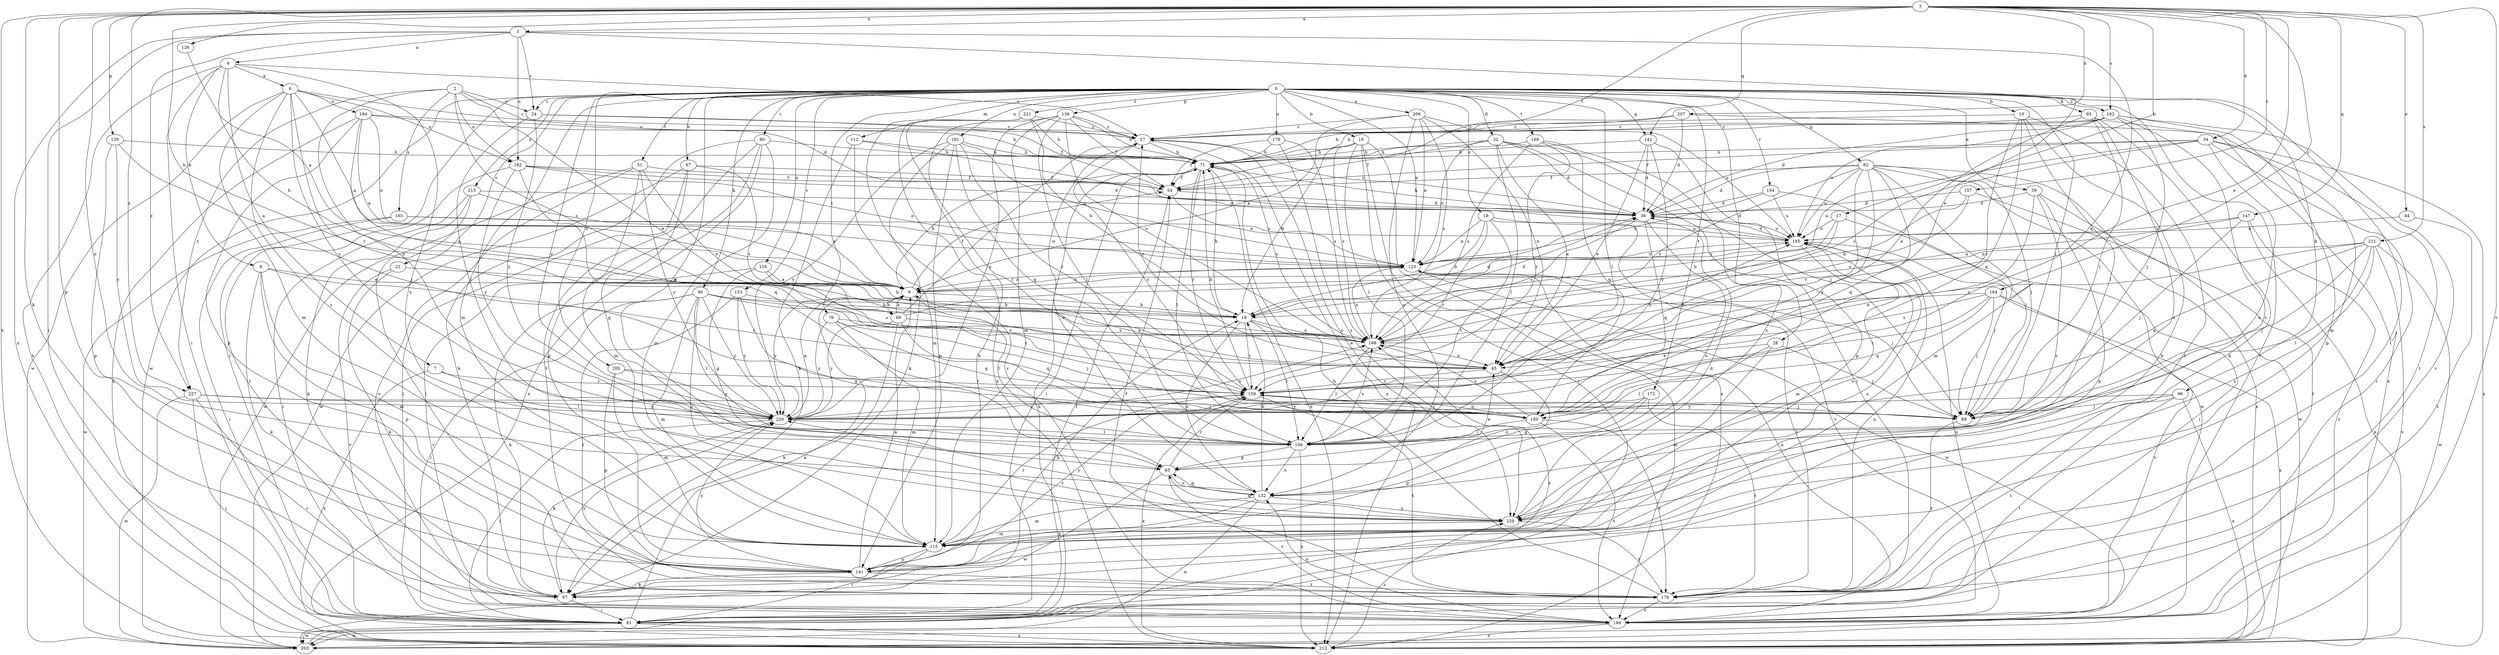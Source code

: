 strict digraph  {
0;
1;
2;
3;
4;
6;
7;
8;
9;
10;
16;
17;
18;
19;
22;
24;
27;
28;
32;
34;
36;
39;
44;
45;
51;
54;
62;
63;
67;
69;
71;
76;
80;
81;
89;
90;
93;
96;
97;
106;
112;
115;
116;
123;
126;
132;
136;
139;
141;
142;
147;
150;
153;
154;
157;
159;
162;
164;
165;
168;
169;
172;
176;
178;
181;
182;
184;
185;
194;
203;
205;
206;
207;
211;
212;
215;
220;
221;
227;
229;
0 -> 10  [label=b];
0 -> 16  [label=b];
0 -> 19  [label=c];
0 -> 22  [label=c];
0 -> 24  [label=c];
0 -> 28  [label=d];
0 -> 32  [label=d];
0 -> 39  [label=e];
0 -> 51  [label=f];
0 -> 62  [label=g];
0 -> 63  [label=g];
0 -> 67  [label=h];
0 -> 76  [label=i];
0 -> 80  [label=i];
0 -> 81  [label=i];
0 -> 89  [label=j];
0 -> 90  [label=k];
0 -> 93  [label=k];
0 -> 96  [label=k];
0 -> 106  [label=l];
0 -> 112  [label=m];
0 -> 115  [label=m];
0 -> 116  [label=n];
0 -> 123  [label=n];
0 -> 136  [label=p];
0 -> 142  [label=q];
0 -> 153  [label=r];
0 -> 154  [label=r];
0 -> 162  [label=s];
0 -> 169  [label=t];
0 -> 172  [label=t];
0 -> 176  [label=t];
0 -> 178  [label=u];
0 -> 181  [label=u];
0 -> 194  [label=v];
0 -> 203  [label=w];
0 -> 205  [label=x];
0 -> 206  [label=x];
0 -> 215  [label=y];
0 -> 220  [label=y];
0 -> 221  [label=z];
1 -> 3  [label=a];
1 -> 17  [label=b];
1 -> 34  [label=d];
1 -> 44  [label=e];
1 -> 45  [label=e];
1 -> 54  [label=f];
1 -> 69  [label=h];
1 -> 97  [label=k];
1 -> 126  [label=o];
1 -> 132  [label=o];
1 -> 139  [label=p];
1 -> 141  [label=p];
1 -> 142  [label=q];
1 -> 147  [label=q];
1 -> 157  [label=r];
1 -> 162  [label=s];
1 -> 164  [label=s];
1 -> 194  [label=v];
1 -> 207  [label=x];
1 -> 211  [label=x];
1 -> 212  [label=x];
1 -> 227  [label=z];
2 -> 24  [label=c];
2 -> 36  [label=d];
2 -> 45  [label=e];
2 -> 165  [label=s];
2 -> 168  [label=s];
2 -> 182  [label=u];
2 -> 220  [label=y];
2 -> 227  [label=z];
3 -> 4  [label=a];
3 -> 24  [label=c];
3 -> 45  [label=e];
3 -> 81  [label=i];
3 -> 150  [label=q];
3 -> 182  [label=u];
3 -> 212  [label=x];
3 -> 227  [label=z];
4 -> 6  [label=a];
4 -> 7  [label=a];
4 -> 8  [label=a];
4 -> 27  [label=c];
4 -> 69  [label=h];
4 -> 81  [label=i];
4 -> 212  [label=x];
4 -> 229  [label=z];
6 -> 9  [label=a];
6 -> 27  [label=c];
6 -> 115  [label=m];
6 -> 159  [label=r];
6 -> 182  [label=u];
6 -> 184  [label=u];
6 -> 203  [label=w];
6 -> 220  [label=y];
6 -> 229  [label=z];
7 -> 106  [label=l];
7 -> 159  [label=r];
7 -> 212  [label=x];
8 -> 9  [label=a];
8 -> 97  [label=k];
8 -> 115  [label=m];
8 -> 141  [label=p];
8 -> 159  [label=r];
9 -> 18  [label=b];
9 -> 54  [label=f];
9 -> 69  [label=h];
9 -> 71  [label=h];
9 -> 106  [label=l];
9 -> 123  [label=n];
9 -> 220  [label=y];
10 -> 27  [label=c];
10 -> 97  [label=k];
10 -> 106  [label=l];
10 -> 150  [label=q];
10 -> 159  [label=r];
10 -> 176  [label=t];
16 -> 18  [label=b];
16 -> 71  [label=h];
16 -> 81  [label=i];
16 -> 106  [label=l];
16 -> 168  [label=s];
16 -> 194  [label=v];
16 -> 212  [label=x];
17 -> 18  [label=b];
17 -> 81  [label=i];
17 -> 168  [label=s];
17 -> 185  [label=u];
18 -> 36  [label=d];
18 -> 45  [label=e];
18 -> 71  [label=h];
18 -> 106  [label=l];
18 -> 132  [label=o];
18 -> 159  [label=r];
18 -> 168  [label=s];
19 -> 18  [label=b];
19 -> 106  [label=l];
19 -> 123  [label=n];
19 -> 159  [label=r];
19 -> 185  [label=u];
19 -> 194  [label=v];
22 -> 9  [label=a];
22 -> 97  [label=k];
22 -> 194  [label=v];
24 -> 27  [label=c];
24 -> 54  [label=f];
24 -> 106  [label=l];
24 -> 220  [label=y];
27 -> 71  [label=h];
27 -> 132  [label=o];
27 -> 212  [label=x];
27 -> 229  [label=z];
28 -> 45  [label=e];
28 -> 89  [label=j];
28 -> 106  [label=l];
28 -> 115  [label=m];
32 -> 36  [label=d];
32 -> 45  [label=e];
32 -> 54  [label=f];
32 -> 71  [label=h];
32 -> 81  [label=i];
32 -> 89  [label=j];
32 -> 106  [label=l];
32 -> 123  [label=n];
34 -> 9  [label=a];
34 -> 54  [label=f];
34 -> 71  [label=h];
34 -> 81  [label=i];
34 -> 132  [label=o];
34 -> 168  [label=s];
34 -> 176  [label=t];
34 -> 212  [label=x];
36 -> 27  [label=c];
36 -> 71  [label=h];
36 -> 132  [label=o];
36 -> 150  [label=q];
36 -> 168  [label=s];
36 -> 185  [label=u];
39 -> 36  [label=d];
39 -> 141  [label=p];
39 -> 159  [label=r];
39 -> 203  [label=w];
39 -> 229  [label=z];
44 -> 176  [label=t];
44 -> 185  [label=u];
45 -> 9  [label=a];
45 -> 27  [label=c];
45 -> 132  [label=o];
45 -> 159  [label=r];
45 -> 185  [label=u];
51 -> 54  [label=f];
51 -> 115  [label=m];
51 -> 168  [label=s];
51 -> 194  [label=v];
51 -> 203  [label=w];
51 -> 220  [label=y];
54 -> 36  [label=d];
54 -> 123  [label=n];
62 -> 36  [label=d];
62 -> 54  [label=f];
62 -> 89  [label=j];
62 -> 115  [label=m];
62 -> 150  [label=q];
62 -> 159  [label=r];
62 -> 168  [label=s];
62 -> 185  [label=u];
62 -> 203  [label=w];
62 -> 212  [label=x];
62 -> 220  [label=y];
63 -> 45  [label=e];
63 -> 132  [label=o];
63 -> 159  [label=r];
63 -> 194  [label=v];
63 -> 203  [label=w];
67 -> 54  [label=f];
67 -> 63  [label=g];
67 -> 81  [label=i];
67 -> 168  [label=s];
67 -> 203  [label=w];
69 -> 9  [label=a];
69 -> 27  [label=c];
69 -> 36  [label=d];
69 -> 97  [label=k];
69 -> 150  [label=q];
69 -> 168  [label=s];
69 -> 220  [label=y];
71 -> 54  [label=f];
71 -> 81  [label=i];
71 -> 106  [label=l];
71 -> 159  [label=r];
71 -> 168  [label=s];
71 -> 212  [label=x];
76 -> 89  [label=j];
76 -> 115  [label=m];
76 -> 150  [label=q];
76 -> 168  [label=s];
76 -> 220  [label=y];
80 -> 71  [label=h];
80 -> 97  [label=k];
80 -> 115  [label=m];
80 -> 141  [label=p];
80 -> 176  [label=t];
80 -> 212  [label=x];
81 -> 9  [label=a];
81 -> 54  [label=f];
81 -> 168  [label=s];
81 -> 203  [label=w];
81 -> 212  [label=x];
89 -> 176  [label=t];
90 -> 18  [label=b];
90 -> 81  [label=i];
90 -> 97  [label=k];
90 -> 106  [label=l];
90 -> 115  [label=m];
90 -> 159  [label=r];
90 -> 168  [label=s];
90 -> 220  [label=y];
90 -> 229  [label=z];
93 -> 27  [label=c];
93 -> 45  [label=e];
93 -> 89  [label=j];
93 -> 97  [label=k];
93 -> 212  [label=x];
93 -> 229  [label=z];
96 -> 81  [label=i];
96 -> 89  [label=j];
96 -> 176  [label=t];
96 -> 212  [label=x];
96 -> 220  [label=y];
97 -> 18  [label=b];
97 -> 81  [label=i];
97 -> 220  [label=y];
106 -> 63  [label=g];
106 -> 132  [label=o];
106 -> 168  [label=s];
106 -> 212  [label=x];
112 -> 71  [label=h];
112 -> 97  [label=k];
112 -> 115  [label=m];
112 -> 185  [label=u];
115 -> 81  [label=i];
115 -> 141  [label=p];
115 -> 159  [label=r];
115 -> 185  [label=u];
116 -> 9  [label=a];
116 -> 18  [label=b];
116 -> 63  [label=g];
116 -> 194  [label=v];
123 -> 9  [label=a];
123 -> 89  [label=j];
123 -> 176  [label=t];
123 -> 185  [label=u];
123 -> 203  [label=w];
126 -> 9  [label=a];
132 -> 18  [label=b];
132 -> 63  [label=g];
132 -> 115  [label=m];
132 -> 141  [label=p];
132 -> 203  [label=w];
132 -> 229  [label=z];
136 -> 27  [label=c];
136 -> 54  [label=f];
136 -> 71  [label=h];
136 -> 97  [label=k];
136 -> 106  [label=l];
136 -> 115  [label=m];
136 -> 168  [label=s];
136 -> 220  [label=y];
139 -> 71  [label=h];
139 -> 89  [label=j];
139 -> 141  [label=p];
139 -> 220  [label=y];
141 -> 9  [label=a];
141 -> 97  [label=k];
141 -> 159  [label=r];
141 -> 176  [label=t];
141 -> 220  [label=y];
142 -> 36  [label=d];
142 -> 45  [label=e];
142 -> 71  [label=h];
142 -> 141  [label=p];
142 -> 220  [label=y];
147 -> 9  [label=a];
147 -> 89  [label=j];
147 -> 185  [label=u];
147 -> 194  [label=v];
147 -> 212  [label=x];
150 -> 27  [label=c];
150 -> 106  [label=l];
150 -> 159  [label=r];
150 -> 168  [label=s];
150 -> 176  [label=t];
150 -> 194  [label=v];
153 -> 18  [label=b];
153 -> 63  [label=g];
153 -> 176  [label=t];
153 -> 220  [label=y];
154 -> 36  [label=d];
154 -> 89  [label=j];
154 -> 123  [label=n];
154 -> 185  [label=u];
157 -> 18  [label=b];
157 -> 36  [label=d];
157 -> 168  [label=s];
157 -> 176  [label=t];
159 -> 71  [label=h];
159 -> 89  [label=j];
159 -> 150  [label=q];
159 -> 176  [label=t];
159 -> 212  [label=x];
159 -> 220  [label=y];
162 -> 27  [label=c];
162 -> 36  [label=d];
162 -> 71  [label=h];
162 -> 89  [label=j];
162 -> 141  [label=p];
162 -> 185  [label=u];
162 -> 194  [label=v];
162 -> 229  [label=z];
164 -> 18  [label=b];
164 -> 89  [label=j];
164 -> 150  [label=q];
164 -> 159  [label=r];
164 -> 168  [label=s];
164 -> 194  [label=v];
164 -> 212  [label=x];
165 -> 81  [label=i];
165 -> 123  [label=n];
165 -> 185  [label=u];
165 -> 203  [label=w];
168 -> 45  [label=e];
168 -> 106  [label=l];
168 -> 123  [label=n];
169 -> 71  [label=h];
169 -> 150  [label=q];
169 -> 159  [label=r];
169 -> 168  [label=s];
169 -> 229  [label=z];
172 -> 63  [label=g];
172 -> 141  [label=p];
172 -> 176  [label=t];
172 -> 220  [label=y];
176 -> 54  [label=f];
176 -> 71  [label=h];
176 -> 185  [label=u];
176 -> 194  [label=v];
178 -> 54  [label=f];
178 -> 71  [label=h];
178 -> 168  [label=s];
178 -> 229  [label=z];
181 -> 71  [label=h];
181 -> 97  [label=k];
181 -> 123  [label=n];
181 -> 141  [label=p];
181 -> 150  [label=q];
181 -> 159  [label=r];
181 -> 220  [label=y];
182 -> 36  [label=d];
182 -> 54  [label=f];
182 -> 123  [label=n];
182 -> 150  [label=q];
182 -> 176  [label=t];
182 -> 220  [label=y];
184 -> 9  [label=a];
184 -> 27  [label=c];
184 -> 45  [label=e];
184 -> 71  [label=h];
184 -> 123  [label=n];
184 -> 141  [label=p];
184 -> 212  [label=x];
185 -> 36  [label=d];
185 -> 89  [label=j];
185 -> 115  [label=m];
185 -> 123  [label=n];
194 -> 123  [label=n];
194 -> 132  [label=o];
194 -> 185  [label=u];
194 -> 203  [label=w];
194 -> 212  [label=x];
203 -> 71  [label=h];
205 -> 115  [label=m];
205 -> 141  [label=p];
205 -> 159  [label=r];
205 -> 220  [label=y];
206 -> 9  [label=a];
206 -> 27  [label=c];
206 -> 45  [label=e];
206 -> 123  [label=n];
206 -> 132  [label=o];
206 -> 168  [label=s];
206 -> 185  [label=u];
207 -> 27  [label=c];
207 -> 36  [label=d];
207 -> 71  [label=h];
207 -> 115  [label=m];
211 -> 45  [label=e];
211 -> 89  [label=j];
211 -> 106  [label=l];
211 -> 123  [label=n];
211 -> 150  [label=q];
211 -> 194  [label=v];
211 -> 203  [label=w];
211 -> 229  [label=z];
212 -> 229  [label=z];
215 -> 9  [label=a];
215 -> 36  [label=d];
215 -> 81  [label=i];
215 -> 97  [label=k];
215 -> 176  [label=t];
220 -> 9  [label=a];
220 -> 81  [label=i];
220 -> 97  [label=k];
220 -> 106  [label=l];
220 -> 168  [label=s];
221 -> 18  [label=b];
221 -> 27  [label=c];
221 -> 71  [label=h];
221 -> 106  [label=l];
221 -> 194  [label=v];
221 -> 212  [label=x];
227 -> 81  [label=i];
227 -> 89  [label=j];
227 -> 194  [label=v];
227 -> 203  [label=w];
227 -> 220  [label=y];
229 -> 36  [label=d];
229 -> 63  [label=g];
229 -> 115  [label=m];
229 -> 176  [label=t];
229 -> 185  [label=u];
229 -> 220  [label=y];
}
